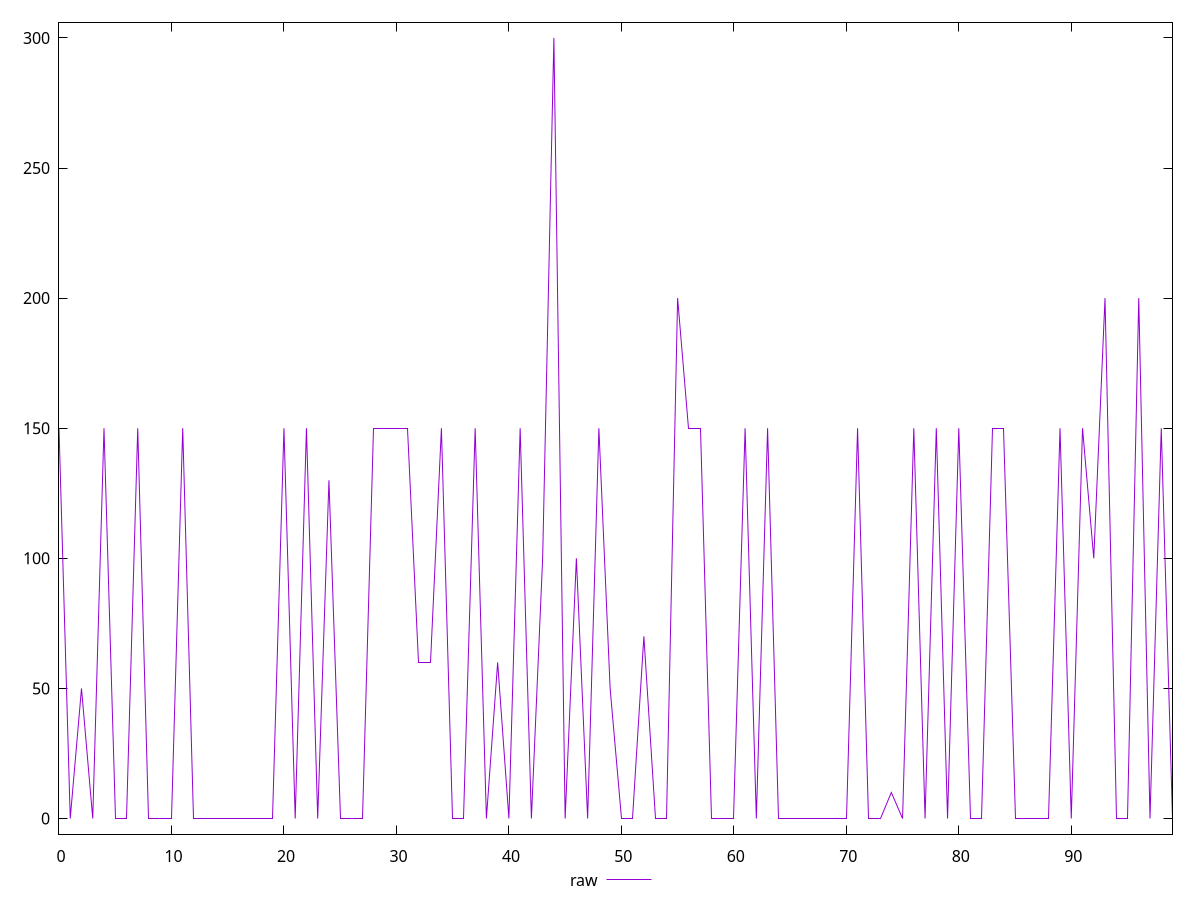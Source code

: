 reset

$raw <<EOF
0 150
1 0
2 50
3 0
4 150
5 0
6 0
7 150
8 0
9 0
10 0
11 150
12 0
13 0
14 0
15 0
16 0
17 0
18 0
19 0
20 150
21 0
22 150
23 0
24 130
25 0
26 0
27 0
28 150
29 150
30 150
31 150
32 60
33 60
34 150
35 0
36 0
37 150
38 0
39 60
40 0
41 150
42 0
43 100
44 300
45 0
46 100
47 0
48 150
49 50
50 0
51 0
52 70
53 0
54 0
55 200
56 150
57 150
58 0
59 0
60 0
61 150
62 0
63 150
64 0
65 0
66 0
67 0
68 0
69 0
70 0
71 150
72 0
73 0
74 10
75 0
76 150
77 0
78 150
79 0
80 150
81 0
82 0
83 150
84 150
85 0
86 0
87 0
88 0
89 150
90 0
91 150
92 100
93 200
94 0
95 0
96 200
97 0
98 150
99 0
EOF

set key outside below
set xrange [0:99]
set yrange [-6:306]
set trange [-6:306]
set terminal svg size 640, 500 enhanced background rgb 'white'
set output "reprap/unminified-css/samples/pages+cached+noexternal/raw/values.svg"

plot $raw title "raw" with line

reset
